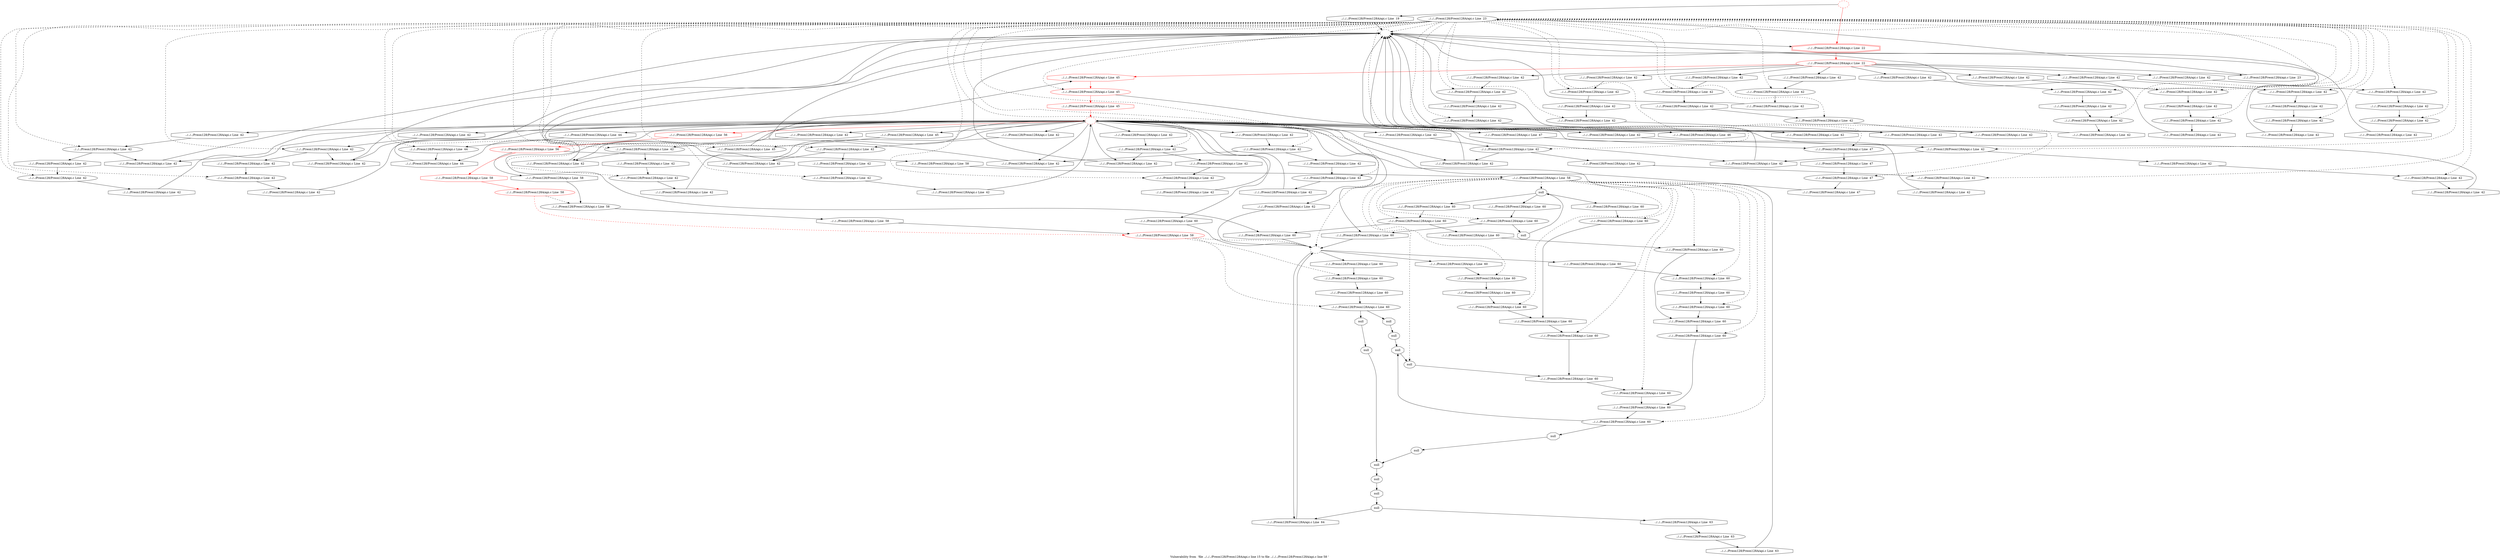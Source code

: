 digraph "Vulnerability from 'file ../../../Preon128/Preon128A/api.c line 15 to file ../../../Preon128/Preon128A/api.c line 58 '  "{
label="Vulnerability from  'file ../../../Preon128/Preon128A/api.c line 15 to file ../../../Preon128/Preon128A/api.c line 58 ' ";
node_2340[shape=ellipse,style=solid,label="../../../Preon128/Preon128A/api.c Line  23"]
node_2335[shape=ellipse,style=dashed,label=""]
"node_2340"->"node_2335" [style=dashed]
node_2440[shape=ellipse,style=solid,label="../../../Preon128/Preon128A/api.c Line  47"]
"node_2340"->"node_2440" [style=dashed]
node_2400[shape=ellipse,style=solid,label="../../../Preon128/Preon128A/api.c Line  42"]
"node_2340"->"node_2400" [style=dashed]
node_2385[shape=ellipse,style=solid,label="../../../Preon128/Preon128A/api.c Line  42"]
"node_2340"->"node_2385" [style=dashed]
node_2402[shape=ellipse,style=solid,label="../../../Preon128/Preon128A/api.c Line  42"]
"node_2340"->"node_2402" [style=dashed]
node_2396[shape=ellipse,style=solid,label="../../../Preon128/Preon128A/api.c Line  42"]
"node_2340"->"node_2396" [style=dashed]
node_2355[shape=ellipse,style=solid,label="../../../Preon128/Preon128A/api.c Line  42"]
"node_2340"->"node_2355" [style=dashed]
node_2429[shape=ellipse,style=solid,label="../../../Preon128/Preon128A/api.c Line  44"]
"node_2340"->"node_2429" [style=dashed]
node_2407[shape=ellipse,style=solid,label="../../../Preon128/Preon128A/api.c Line  42"]
"node_2340"->"node_2407" [style=dashed]
node_2409[shape=ellipse,style=solid,label="../../../Preon128/Preon128A/api.c Line  42"]
"node_2340"->"node_2409" [style=dashed]
node_2378[shape=ellipse,style=solid,label="../../../Preon128/Preon128A/api.c Line  42"]
"node_2340"->"node_2378" [style=dashed]
node_2398[shape=ellipse,style=solid,label="../../../Preon128/Preon128A/api.c Line  42"]
"node_2340"->"node_2398" [style=dashed]
node_2411[shape=ellipse,style=solid,label="../../../Preon128/Preon128A/api.c Line  42"]
"node_2340"->"node_2411" [style=dashed]
node_2344[shape=ellipse,style=solid,label="../../../Preon128/Preon128A/api.c Line  42"]
"node_2340"->"node_2344" [style=dashed]
node_2413[shape=ellipse,style=solid,label="../../../Preon128/Preon128A/api.c Line  42"]
"node_2340"->"node_2413" [style=dashed]
node_2387[shape=ellipse,style=solid,label="../../../Preon128/Preon128A/api.c Line  42"]
"node_2340"->"node_2387" [style=dashed]
node_2375[shape=ellipse,style=solid,label="../../../Preon128/Preon128A/api.c Line  42"]
"node_2340"->"node_2375" [style=dashed]
node_2418[shape=ellipse,style=solid,label="../../../Preon128/Preon128A/api.c Line  42"]
"node_2340"->"node_2418" [style=dashed]
node_2357[shape=ellipse,style=solid,label="../../../Preon128/Preon128A/api.c Line  42"]
"node_2340"->"node_2357" [style=dashed]
node_2432[shape=ellipse,style=solid,label="../../../Preon128/Preon128A/api.c Line  45"]
"node_2340"->"node_2432" [style=dashed]
node_2364[shape=ellipse,style=solid,label="../../../Preon128/Preon128A/api.c Line  42"]
"node_2340"->"node_2364" [style=dashed]
node_2420[shape=ellipse,style=solid,label="../../../Preon128/Preon128A/api.c Line  42"]
"node_2340"->"node_2420" [style=dashed]
node_2366[shape=ellipse,style=solid,label="../../../Preon128/Preon128A/api.c Line  42"]
"node_2340"->"node_2366" [style=dashed]
node_2438[shape=ellipse,style=solid,label="../../../Preon128/Preon128A/api.c Line  47"]
"node_2340"->"node_2438" [style=dashed]
node_2368[shape=ellipse,style=solid,label="../../../Preon128/Preon128A/api.c Line  42"]
"node_2340"->"node_2368" [style=dashed]
node_2422[shape=ellipse,style=solid,label="../../../Preon128/Preon128A/api.c Line  42"]
"node_2340"->"node_2422" [style=dashed]
node_2380[shape=ellipse,style=solid,label="../../../Preon128/Preon128A/api.c Line  42"]
"node_2340"->"node_2380" [style=dashed]
node_2434[shape=ellipse,style=solid,label="../../../Preon128/Preon128A/api.c Line  45", color=red]
"node_2340"->"node_2434" [style=dashed]
node_2346[shape=ellipse,style=solid,label="../../../Preon128/Preon128A/api.c Line  42"]
"node_2340"->"node_2346" [style=dashed]
node_2353[shape=ellipse,style=solid,label="../../../Preon128/Preon128A/api.c Line  42"]
"node_2340"->"node_2353" [style=dashed]
node_2389[shape=ellipse,style=solid,label="../../../Preon128/Preon128A/api.c Line  42"]
"node_2340"->"node_2389" [style=dashed]
node_2424[shape=ellipse,style=solid,label="../../../Preon128/Preon128A/api.c Line  42"]
"node_2340"->"node_2424" [style=dashed]
node_2362[shape=ellipse,style=solid,label="../../../Preon128/Preon128A/api.c Line  42"]
"node_2340"->"node_2362" [style=dashed]
node_2342[shape=ellipse,style=solid,label="../../../Preon128/Preon128A/api.c Line  42"]
"node_2340"->"node_2342" [style=dashed]
node_2373[shape=ellipse,style=solid,label="../../../Preon128/Preon128A/api.c Line  42"]
"node_2340"->"node_2373" [style=dashed]
node_2391[shape=ellipse,style=solid,label="../../../Preon128/Preon128A/api.c Line  42"]
"node_2340"->"node_2391" [style=dashed]
node_2351[shape=ellipse,style=solid,label="../../../Preon128/Preon128A/api.c Line  42"]
"node_2340"->"node_2351" [style=dashed]
node_2339[shape=doubleoctagon,style=solid,label="../../../Preon128/Preon128A/api.c Line  22", color=red]
node_2338[shape=ellipse,style=solid,label="../../../Preon128/Preon128A/api.c Line  22", color=red]
"node_2339"->"node_2338" [color=red]
node_2386[shape=octagon,style=solid,label="../../../Preon128/Preon128A/api.c Line  42"]
"node_2338"->"node_2386"
node_2343[shape=octagon,style=solid,label="../../../Preon128/Preon128A/api.c Line  42"]
"node_2338"->"node_2343"
node_2408[shape=octagon,style=solid,label="../../../Preon128/Preon128A/api.c Line  42"]
"node_2338"->"node_2408"
node_2419[shape=octagon,style=solid,label="../../../Preon128/Preon128A/api.c Line  42"]
"node_2338"->"node_2419"
node_2374[shape=octagon,style=solid,label="../../../Preon128/Preon128A/api.c Line  42"]
"node_2338"->"node_2374"
node_2435[shape=octagon,style=solid,label="../../../Preon128/Preon128A/api.c Line  45", color=red]
"node_2338"->"node_2435" [color=red]
node_2397[shape=octagon,style=solid,label="../../../Preon128/Preon128A/api.c Line  42"]
"node_2338"->"node_2397"
node_2352[shape=octagon,style=solid,label="../../../Preon128/Preon128A/api.c Line  42"]
"node_2338"->"node_2352"
node_2341[shape=octagon,style=solid,label="../../../Preon128/Preon128A/api.c Line  23"]
"node_2338"->"node_2341"
node_2363[shape=octagon,style=solid,label="../../../Preon128/Preon128A/api.c Line  42"]
"node_2338"->"node_2363"
node_2337[shape=ellipse,style=dashed,label="", color=red]
"node_2337"->"node_2339" [color=red]
node_2336[shape=octagon,style=solid,label="../../../Preon128/Preon128A/api.c Line  19"]
"node_2337"->"node_2336"
"node_2336"->"node_2335"
"node_2335"->"node_2339"
node_2334[shape=ellipse,style=dashed,label="", color=red]
node_2401[shape=octagon,style=solid,label="../../../Preon128/Preon128A/api.c Line  42"]
"node_2334"->"node_2401"
node_2383[shape=octagon,style=solid,label="../../../Preon128/Preon128A/api.c Line  42"]
"node_2334"->"node_2383"
node_2405[shape=octagon,style=solid,label="../../../Preon128/Preon128A/api.c Line  42"]
"node_2334"->"node_2405"
node_2349[shape=octagon,style=solid,label="../../../Preon128/Preon128A/api.c Line  42"]
"node_2334"->"node_2349"
node_2437[shape=octagon,style=solid,label="../../../Preon128/Preon128A/api.c Line  46"]
"node_2334"->"node_2437"
node_2430[shape=octagon,style=solid,label="../../../Preon128/Preon128A/api.c Line  44"]
"node_2334"->"node_2430"
node_2431[shape=octagon,style=solid,label="../../../Preon128/Preon128A/api.c Line  44"]
"node_2334"->"node_2431"
node_2356[shape=octagon,style=solid,label="../../../Preon128/Preon128A/api.c Line  42"]
"node_2334"->"node_2356"
node_2360[shape=octagon,style=solid,label="../../../Preon128/Preon128A/api.c Line  42"]
"node_2334"->"node_2360"
node_2412[shape=octagon,style=solid,label="../../../Preon128/Preon128A/api.c Line  42"]
"node_2334"->"node_2412"
node_2416[shape=octagon,style=solid,label="../../../Preon128/Preon128A/api.c Line  42"]
"node_2334"->"node_2416"
node_2489[shape=octagon,style=solid,label="../../../Preon128/Preon128A/api.c Line  60"]
"node_2334"->"node_2489"
node_2367[shape=octagon,style=solid,label="../../../Preon128/Preon128A/api.c Line  42"]
"node_2334"->"node_2367"
node_2433[shape=octagon,style=solid,label="../../../Preon128/Preon128A/api.c Line  45"]
"node_2334"->"node_2433"
node_2498[shape=octagon,style=solid,label="../../../Preon128/Preon128A/api.c Line  62"]
"node_2334"->"node_2498"
node_2345[shape=octagon,style=solid,label="../../../Preon128/Preon128A/api.c Line  42"]
"node_2334"->"node_2345"
node_2439[shape=octagon,style=solid,label="../../../Preon128/Preon128A/api.c Line  47"]
"node_2334"->"node_2439"
node_2394[shape=octagon,style=solid,label="../../../Preon128/Preon128A/api.c Line  42"]
"node_2334"->"node_2394"
node_2379[shape=octagon,style=solid,label="../../../Preon128/Preon128A/api.c Line  42"]
"node_2334"->"node_2379"
node_2423[shape=octagon,style=solid,label="../../../Preon128/Preon128A/api.c Line  42"]
"node_2334"->"node_2423"
node_2443[shape=octagon,style=solid,label="../../../Preon128/Preon128A/api.c Line  56", color=red]
"node_2334"->"node_2443" [color=red]
node_2472[shape=octagon,style=solid,label="../../../Preon128/Preon128A/api.c Line  60"]
"node_2334"->"node_2472"
node_2451[shape=octagon,style=solid,label="../../../Preon128/Preon128A/api.c Line  60"]
"node_2334"->"node_2451"
node_2390[shape=octagon,style=solid,label="../../../Preon128/Preon128A/api.c Line  42"]
"node_2334"->"node_2390"
node_2427[shape=octagon,style=solid,label="../../../Preon128/Preon128A/api.c Line  42"]
"node_2334"->"node_2427"
node_2371[shape=octagon,style=solid,label="../../../Preon128/Preon128A/api.c Line  42"]
"node_2334"->"node_2371"
node_2377[shape=octagon,style=solid,label="../../../Preon128/Preon128A/api.c Line  47"]
"node_2440"->"node_2377"
node_2441[shape=octagon,style=solid,label="../../../Preon128/Preon128A/api.c Line  47"]
"node_2441"->"node_2440"
"node_2386"->"node_2385"
node_2395[shape=octagon,style=solid,label="../../../Preon128/Preon128A/api.c Line  42"]
"node_2395"->"node_2335"
node_2359[shape=octagon,style=solid,label="../../../Preon128/Preon128A/api.c Line  42"]
"node_2359"->"node_2334"
node_2466[shape=ellipse,style=solid,label="../../../Preon128/Preon128A/api.c Line  60"]
node_2465[shape=octagon,style=solid,label="../../../Preon128/Preon128A/api.c Line  60"]
"node_2466"->"node_2465"
node_2467[shape=octagon,style=solid,label="../../../Preon128/Preon128A/api.c Line  60"]
"node_2467"->"node_2466"
node_2454[shape=ellipse,style=solid,label="../../../Preon128/Preon128A/api.c Line  60"]
node_2457[shape=octagon,style=solid,label="null"]
"node_2454"->"node_2457"
node_2459[shape=octagon,style=solid,label="null"]
"node_2454"->"node_2459"
node_2455[shape=octagon,style=solid,label="../../../Preon128/Preon128A/api.c Line  60"]
"node_2455"->"node_2454"
node_2403[shape=octagon,style=solid,label="../../../Preon128/Preon128A/api.c Line  42"]
"node_2400"->"node_2403"
"node_2400"->"node_2405"
"node_2401"->"node_2400"
node_2484[shape=octagon,style=solid,label="../../../Preon128/Preon128A/api.c Line  60"]
node_2483[shape=ellipse,style=solid,label="../../../Preon128/Preon128A/api.c Line  60"]
"node_2484"->"node_2483"
node_2485[shape=ellipse,style=solid,label="../../../Preon128/Preon128A/api.c Line  60"]
"node_2485"->"node_2484"
node_2486[shape=octagon,style=solid,label="../../../Preon128/Preon128A/api.c Line  60"]
"node_2486"->"node_2485"
node_2376[shape=octagon,style=solid,label="../../../Preon128/Preon128A/api.c Line  42"]
"node_2376"->"node_2375"
node_2456[shape=ellipse,style=solid,label="null"]
node_2495[shape=octagon,style=solid,label="null"]
"node_2456"->"node_2495"
"node_2457"->"node_2456"
node_2388[shape=octagon,style=solid,label="../../../Preon128/Preon128A/api.c Line  42"]
"node_2385"->"node_2388"
"node_2383"->"node_2335"
node_2404[shape=octagon,style=solid,label="../../../Preon128/Preon128A/api.c Line  42"]
"node_2402"->"node_2404"
"node_2403"->"node_2402"
node_2499[shape=ellipse,style=solid,label="../../../Preon128/Preon128A/api.c Line  63"]
node_2501[shape=octagon,style=solid,label="../../../Preon128/Preon128A/api.c Line  63"]
"node_2499"->"node_2501"
node_2500[shape=octagon,style=solid,label="../../../Preon128/Preon128A/api.c Line  63"]
"node_2500"->"node_2499"
"node_2501"->"node_2334"
node_2399[shape=octagon,style=solid,label="../../../Preon128/Preon128A/api.c Line  42"]
"node_2396"->"node_2399"
node_2358[shape=octagon,style=solid,label="../../../Preon128/Preon128A/api.c Line  42"]
"node_2355"->"node_2358"
"node_2355"->"node_2360"
node_2493[shape=octagon,style=solid,label="null"]
node_2492[shape=ellipse,style=solid,label="null"]
"node_2493"->"node_2492"
node_2494[shape=ellipse,style=solid,label="null"]
node_2497[shape=octagon,style=solid,label="null"]
"node_2494"->"node_2497"
"node_2495"->"node_2494"
"node_2358"->"node_2357"
node_2452[shape=ellipse,style=solid,label="../../../Preon128/Preon128A/api.c Line  60"]
"node_2452"->"node_2455"
node_2453[shape=octagon,style=solid,label="../../../Preon128/Preon128A/api.c Line  60"]
"node_2453"->"node_2452"
"node_2404"->"node_2334"
"node_2405"->"node_2335"
"node_2349"->"node_2335"
node_2428[shape=octagon,style=solid,label="../../../Preon128/Preon128A/api.c Line  42"]
"node_2428"->"node_2335"
"node_2429"->"node_2431"
node_2468[shape=ellipse,style=solid,label="../../../Preon128/Preon128A/api.c Line  60"]
"node_2468"->"node_2467"
node_2469[shape=octagon,style=solid,label="../../../Preon128/Preon128A/api.c Line  60"]
"node_2469"->"node_2468"
node_2436[shape=octagon,style=solid,label="../../../Preon128/Preon128A/api.c Line  45", color=red]
"node_2436"->"node_2334" [color=red]
"node_2437"->"node_2335"
"node_2430"->"node_2429"
"node_2431"->"node_2335"
"node_2343"->"node_2342"
"node_2377"->"node_2334"
node_2392[shape=octagon,style=solid,label="../../../Preon128/Preon128A/api.c Line  42"]
"node_2392"->"node_2391"
node_2406[shape=octagon,style=solid,label="../../../Preon128/Preon128A/api.c Line  42"]
"node_2406"->"node_2335"
node_2410[shape=octagon,style=solid,label="../../../Preon128/Preon128A/api.c Line  42"]
"node_2407"->"node_2410"
"node_2408"->"node_2407"
node_2417[shape=octagon,style=solid,label="../../../Preon128/Preon128A/api.c Line  42"]
"node_2409"->"node_2417"
node_2458[shape=ellipse,style=solid,label="null"]
"node_2458"->"node_2493"
"node_2459"->"node_2458"
"node_2378"->"node_2383"
node_2381[shape=octagon,style=solid,label="../../../Preon128/Preon128A/api.c Line  42"]
"node_2378"->"node_2381"
node_2476[shape=octagon,style=solid,label="null"]
node_2475[shape=ellipse,style=solid,label="null"]
"node_2476"->"node_2475"
node_2477[shape=ellipse,style=solid,label="../../../Preon128/Preon128A/api.c Line  60"]
"node_2477"->"node_2467"
"node_2398"->"node_2406"
"node_2399"->"node_2398"
node_2446[shape=ellipse,style=solid,label="../../../Preon128/Preon128A/api.c Line  58"]
node_2449[shape=octagon,style=solid,label="../../../Preon128/Preon128A/api.c Line  58"]
"node_2446"->"node_2449"
node_2447[shape=octagon,style=solid,label="../../../Preon128/Preon128A/api.c Line  58"]
"node_2447"->"node_2446"
"node_2410"->"node_2409"
node_2414[shape=octagon,style=solid,label="../../../Preon128/Preon128A/api.c Line  42"]
"node_2411"->"node_2414"
"node_2411"->"node_2416"
"node_2344"->"node_2349"
node_2347[shape=octagon,style=solid,label="../../../Preon128/Preon128A/api.c Line  42"]
"node_2344"->"node_2347"
"node_2356"->"node_2355"
"node_2360"->"node_2335"
node_2474[shape=octagon,style=solid,label="../../../Preon128/Preon128A/api.c Line  60"]
node_2473[shape=ellipse,style=solid,label="../../../Preon128/Preon128A/api.c Line  60"]
"node_2474"->"node_2473"
"node_2475"->"node_2474"
node_2491[shape=octagon,style=solid,label="../../../Preon128/Preon128A/api.c Line  60"]
"node_2475"->"node_2491"
node_2480[shape=octagon,style=solid,label="../../../Preon128/Preon128A/api.c Line  60"]
"node_2475"->"node_2480"
"node_2412"->"node_2411"
node_2415[shape=octagon,style=solid,label="../../../Preon128/Preon128A/api.c Line  42"]
"node_2413"->"node_2415"
node_2384[shape=octagon,style=solid,label="../../../Preon128/Preon128A/api.c Line  42"]
"node_2384"->"node_2335"
"node_2387"->"node_2395"
"node_2414"->"node_2413"
"node_2415"->"node_2334"
"node_2416"->"node_2335"
"node_2417"->"node_2335"
"node_2375"->"node_2384"
node_2487[shape=ellipse,style=solid,label="../../../Preon128/Preon128A/api.c Line  60"]
"node_2487"->"node_2486"
node_2488[shape=octagon,style=solid,label="../../../Preon128/Preon128A/api.c Line  60"]
"node_2488"->"node_2487"
node_2450[shape=ellipse,style=dashed,label=""]
"node_2489"->"node_2450"
node_2421[shape=octagon,style=solid,label="../../../Preon128/Preon128A/api.c Line  42"]
"node_2418"->"node_2421"
"node_2419"->"node_2418"
"node_2367"->"node_2366"
"node_2357"->"node_2359"
node_2350[shape=octagon,style=solid,label="../../../Preon128/Preon128A/api.c Line  42"]
"node_2350"->"node_2335"
"node_2432"->"node_2435"
"node_2433"->"node_2432"
node_2460[shape=ellipse,style=solid,label="../../../Preon128/Preon128A/api.c Line  58"]
"node_2460"->"node_2466" [style=dashed]
"node_2460"->"node_2485" [style=dashed]
"node_2460"->"node_2468" [style=dashed]
"node_2460"->"node_2477" [style=dashed]
"node_2460"->"node_2475" [style=dashed]
"node_2460"->"node_2487" [style=dashed]
node_2490[shape=ellipse,style=solid,label="../../../Preon128/Preon128A/api.c Line  60"]
"node_2460"->"node_2490" [style=dashed]
"node_2460"->"node_2492" [style=dashed]
node_2470[shape=ellipse,style=solid,label="../../../Preon128/Preon128A/api.c Line  60"]
"node_2460"->"node_2470" [style=dashed]
node_2479[shape=ellipse,style=solid,label="../../../Preon128/Preon128A/api.c Line  60"]
"node_2460"->"node_2479" [style=dashed]
node_2481[shape=ellipse,style=solid,label="../../../Preon128/Preon128A/api.c Line  60"]
"node_2460"->"node_2481" [style=dashed]
"node_2460"->"node_2473" [style=dashed]
"node_2460"->"node_2450" [style=dashed]
node_2464[shape=ellipse,style=solid,label="../../../Preon128/Preon128A/api.c Line  60"]
"node_2460"->"node_2464" [style=dashed]
"node_2460"->"node_2483" [style=dashed]
node_2461[shape=octagon,style=solid,label="../../../Preon128/Preon128A/api.c Line  58"]
"node_2461"->"node_2460"
node_2348[shape=octagon,style=solid,label="../../../Preon128/Preon128A/api.c Line  42"]
"node_2348"->"node_2334"
node_2393[shape=octagon,style=solid,label="../../../Preon128/Preon128A/api.c Line  42"]
"node_2393"->"node_2334"
node_2502[shape=octagon,style=solid,label="../../../Preon128/Preon128A/api.c Line  64"]
"node_2502"->"node_2450"
node_2354[shape=octagon,style=solid,label="../../../Preon128/Preon128A/api.c Line  42"]
"node_2354"->"node_2353"
node_2372[shape=octagon,style=solid,label="../../../Preon128/Preon128A/api.c Line  42"]
"node_2364"->"node_2372"
"node_2490"->"node_2484"
"node_2491"->"node_2490"
node_2482[shape=octagon,style=solid,label="../../../Preon128/Preon128A/api.c Line  60"]
"node_2492"->"node_2482"
"node_2374"->"node_2373"
"node_2420"->"node_2428"
"node_2421"->"node_2420"
node_2369[shape=octagon,style=solid,label="../../../Preon128/Preon128A/api.c Line  42"]
"node_2366"->"node_2369"
"node_2366"->"node_2371"
node_2496[shape=ellipse,style=solid,label="null"]
"node_2496"->"node_2500"
"node_2496"->"node_2502"
"node_2497"->"node_2496"
"node_2498"->"node_2450"
"node_2345"->"node_2344"
"node_2438"->"node_2441"
"node_2439"->"node_2438"
node_2370[shape=octagon,style=solid,label="../../../Preon128/Preon128A/api.c Line  42"]
"node_2368"->"node_2370"
"node_2470"->"node_2469"
node_2471[shape=octagon,style=solid,label="../../../Preon128/Preon128A/api.c Line  60"]
"node_2471"->"node_2470"
"node_2388"->"node_2387"
"node_2394"->"node_2335"
"node_2379"->"node_2378"
node_2425[shape=octagon,style=solid,label="../../../Preon128/Preon128A/api.c Line  42"]
"node_2422"->"node_2425"
"node_2422"->"node_2427"
"node_2423"->"node_2422"
node_2382[shape=octagon,style=solid,label="../../../Preon128/Preon128A/api.c Line  42"]
"node_2380"->"node_2382"
"node_2434"->"node_2436" [color=red]
"node_2434"->"node_2437"
"node_2435"->"node_2434" [color=red]
node_2442[shape=ellipse,style=solid,label="../../../Preon128/Preon128A/api.c Line  56", color=red]
"node_2442"->"node_2447"
"node_2442"->"node_2461"
node_2445[shape=octagon,style=solid,label="../../../Preon128/Preon128A/api.c Line  58", color=red]
"node_2442"->"node_2445" [color=red]
"node_2443"->"node_2442" [color=red]
"node_2369"->"node_2368"
node_2361[shape=octagon,style=solid,label="../../../Preon128/Preon128A/api.c Line  42"]
"node_2361"->"node_2335"
node_2478[shape=octagon,style=solid,label="../../../Preon128/Preon128A/api.c Line  60"]
"node_2478"->"node_2477"
"node_2479"->"node_2489"
"node_2479"->"node_2478"
"node_2346"->"node_2348"
"node_2372"->"node_2335"
node_2444[shape=ellipse,style=solid,label="../../../Preon128/Preon128A/api.c Line  58", color=red]
"node_2444"->"node_2446" [style=dashed]
node_2448[shape=ellipse,style=solid,label="../../../Preon128/Preon128A/api.c Line  58", color=red]
"node_2444"->"node_2448" [color=red, style=dashed]
"node_2445"->"node_2444" [color=red]
"node_2480"->"node_2479"
"node_2481"->"node_2465"
"node_2353"->"node_2361"
"node_2389"->"node_2392"
"node_2389"->"node_2394"
"node_2472"->"node_2450"
"node_2473"->"node_2476"
"node_2473"->"node_2472"
"node_2450"->"node_2453"
"node_2450"->"node_2488"
"node_2450"->"node_2502"
"node_2450"->"node_2471"
"node_2451"->"node_2450"
"node_2381"->"node_2380"
"node_2397"->"node_2396"
node_2462[shape=ellipse,style=solid,label="null"]
"node_2462"->"node_2495"
node_2463[shape=octagon,style=solid,label="null"]
"node_2463"->"node_2462"
"node_2382"->"node_2334"
"node_2390"->"node_2389"
"node_2464"->"node_2493"
"node_2464"->"node_2463"
"node_2465"->"node_2464"
node_2365[shape=octagon,style=solid,label="../../../Preon128/Preon128A/api.c Line  42"]
"node_2365"->"node_2364"
node_2426[shape=octagon,style=solid,label="../../../Preon128/Preon128A/api.c Line  42"]
"node_2424"->"node_2426"
"node_2425"->"node_2424"
"node_2370"->"node_2334"
"node_2362"->"node_2365"
"node_2426"->"node_2334"
"node_2427"->"node_2335"
"node_2482"->"node_2481"
"node_2483"->"node_2482"
"node_2371"->"node_2335"
"node_2352"->"node_2351"
"node_2341"->"node_2340"
"node_2342"->"node_2350"
"node_2373"->"node_2376"
"node_2391"->"node_2393"
"node_2347"->"node_2346"
"node_2448"->"node_2454" [style=dashed]
"node_2448"->"node_2452" [style=dashed]
"node_2448"->"node_2450" [style=dashed]
"node_2449"->"node_2448"
"node_2351"->"node_2354"
"node_2363"->"node_2362"
}

